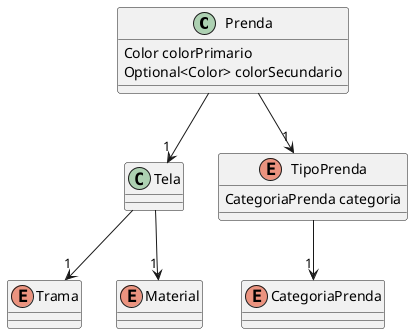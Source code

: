 @startuml qmp_diagrama

class Prenda {
    Color colorPrimario
    Optional<Color> colorSecundario
}

class Tela

Prenda --> "1" Tela

enum Trama
enum Material

Tela --> "1" Trama
Tela --> "1" Material

enum TipoPrenda {
    CategoriaPrenda categoria
}

Prenda --> "1" TipoPrenda

enum CategoriaPrenda

TipoPrenda --> "1" CategoriaPrenda

@enduml